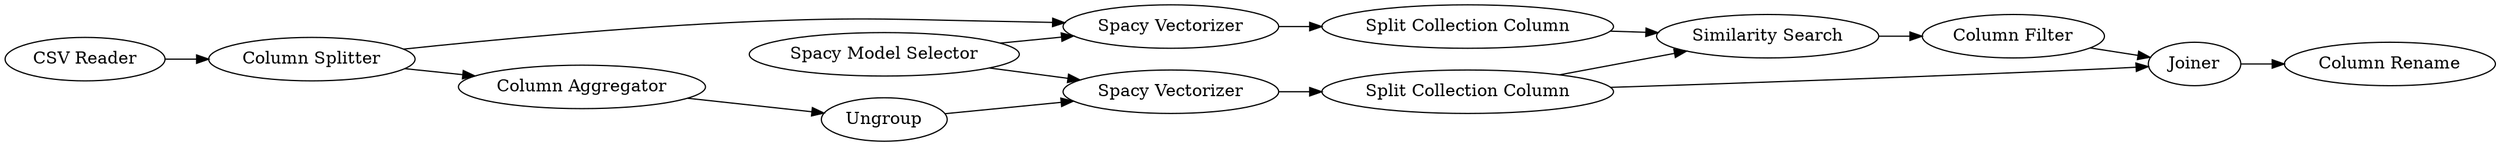digraph {
	"-6427050435210118683_6" [label="Column Splitter"]
	"-6427050435210118683_2" [label="Spacy Model Selector"]
	"-6427050435210118683_14" [label=Joiner]
	"-6427050435210118683_9" [label="Spacy Vectorizer"]
	"-6427050435210118683_12" [label="Similarity Search"]
	"-6427050435210118683_7" [label="Column Aggregator"]
	"-6427050435210118683_13" [label="Column Filter"]
	"-6427050435210118683_15" [label="Column Rename"]
	"-6427050435210118683_11" [label="Split Collection Column"]
	"-6427050435210118683_17" [label="CSV Reader"]
	"-6427050435210118683_10" [label="Split Collection Column"]
	"-6427050435210118683_8" [label=Ungroup]
	"-6427050435210118683_3" [label="Spacy Vectorizer"]
	"-6427050435210118683_8" -> "-6427050435210118683_3"
	"-6427050435210118683_2" -> "-6427050435210118683_3"
	"-6427050435210118683_14" -> "-6427050435210118683_15"
	"-6427050435210118683_10" -> "-6427050435210118683_12"
	"-6427050435210118683_7" -> "-6427050435210118683_8"
	"-6427050435210118683_6" -> "-6427050435210118683_9"
	"-6427050435210118683_12" -> "-6427050435210118683_13"
	"-6427050435210118683_11" -> "-6427050435210118683_12"
	"-6427050435210118683_2" -> "-6427050435210118683_9"
	"-6427050435210118683_11" -> "-6427050435210118683_14"
	"-6427050435210118683_9" -> "-6427050435210118683_10"
	"-6427050435210118683_13" -> "-6427050435210118683_14"
	"-6427050435210118683_3" -> "-6427050435210118683_11"
	"-6427050435210118683_6" -> "-6427050435210118683_7"
	"-6427050435210118683_17" -> "-6427050435210118683_6"
	rankdir=LR
}

